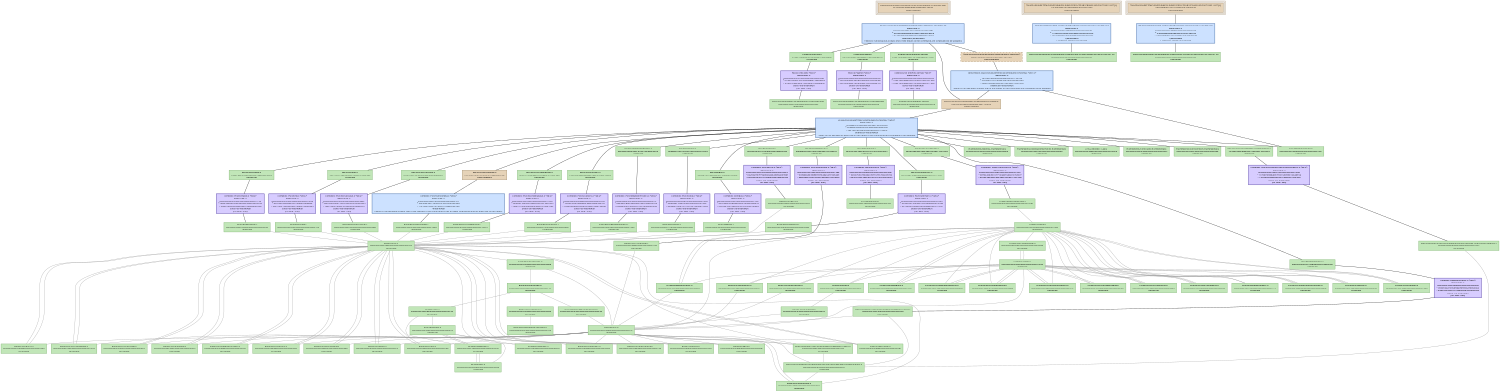 digraph MachAbsoluteTimeClockFrequency {
   size = "10.000000,8.500000";
   concentrate = false;

   node [ shape = box, style = filled, color = "0.3 0.5 0.6", fillcolor = "0.3 0.2 0.9", fontname = "Monaco", fontsize = "9" ];
   n00001 [ label = "Development/MachAbsoluteTimeClockFrequency.mexmac.app\nb1397d0ecbb0fbf04e42f9eed91cba96\nDepsUpdated", color = "0.1 0.5 0.5", fillcolor = "0.1 0.2 0.9", peripheries = 3 ];
   n00002 [ label = "Contents/Info.plist\n91adc1e8a6963c7bf5ddf8412bebdb3f\nUpToDate" ];
   n00003 [ label = "MachAbsoluteTimeClockFrequency.build/Info.plist\n000000004355ff3900000000000002ac\nUpToDate" ];
   n00004 [ label = "Contents/PkgInfo\ne81859986a7dcdfa2e6f78529b2a87fb\nUpToDate" ];
   n00005 [ label = "MachAbsoluteTimeClockFrequency.build/PkgInfo\n000000004355ff390000000000000008\nUpToDate" ];
   n00006 [ label = "English.lproj/InfoPlist.strings\n2cd61ef2dd848307c349226a58271856\nUpToDate" ];
   n00007 [ label = "English.lproj/InfoPlist.strings\n00000000434c45840000000000000228\nUpToDate" ];
   n00008 [ label = "ppc/PsychError.o\nb629b27e3c21e79aba582e0fdace0cf6\nUpToDate" ];
   n00009 [ label = "Base/PsychError.c\n00000000434c4585000000000000563d\nUpToDate" ];
   n00010 [ label = "ppc/PsychRegisterProject.o\ne984b26ffa7899b1b15fe1b5b68c663a\nUpToDate" ];
   n00011 [ label = "Base/PsychRegisterProject.c\n00000000434c458500000000000012e6\nUpToDate" ];
   n00012 [ label = "ppc/PsychHelp.o\n66dd0bf16fa1d77f657ef799a2a1550d\nUpToDate" ];
   n00013 [ label = "Base/PsychHelp.c\n00000000434c811d00000000000005b8\nUpToDate" ];
   n00014 [ label = "ppc/MiniBox.o\n43ccde7e318a90c2397cc85f6b7ef868\nUpToDate" ];
   n00015 [ label = "Base/MiniBox.c\n00000000434c45850000000000000f4f\nUpToDate" ];
   n00016 [ label = "ppc/PsychMemory.o\n8579e3a1efd8e2d5238dd46999174c5f\nUpToDate" ];
   n00017 [ label = "Base/PsychMemory.c\n00000000434ca96200000000000003a4\nUpToDate" ];
   n00018 [ label = "ppc/ProjectTable.o\n4d387a8bff05d08bce807da6b3ee236e\nUpToDate" ];
   n00019 [ label = "Base/ProjectTable.c\n00000000434c4585000000000000023a\nUpToDate" ];
   n00020 [ label = "ppc/PsychInit.o\n43e1f9c475ae369d921edd4724bfe3b3\nUpToDate" ];
   n00021 [ label = "Base/PsychInit.c\n00000000434c45850000000000000759\nUpToDate" ];
   n00022 [ label = "ppc/PsychTimeGlue.o\ne8f3bb6ec7b810b297eada557c93895c\nUpToDate" ];
   n00023 [ label = "Base/PsychTimeGlue.c\n000000004355ef98000000000000157f\nUpToDate" ];
   n00024 [ label = "ppc/PsychStructGlue.o\nf9e270e073e46c5fc0603e3cd2a065cf\nUpToDate" ];
   n00025 [ label = "Base/PsychStructGlue.c\n00000000434c45850000000000002bb8\nUpToDate" ];
   n00026 [ label = "ppc/PsychVersioning.o\nf7a709870f5e7a7ec0c5703aa0c861be\nDepsUpdated", color = "0.1 0.5 0.5", fillcolor = "0.1 0.2 0.9" ];
   n00027 [ label = "Base/PsychVersioning.c\n000000004355ff4600000000000014ee\nUpToDate" ];
   n00028 [ label = "ppc/MODULEVersion.o\nbe7863d6d6458bc4da0768d21c7657b9\nUpToDate" ];
   n00029 [ label = "Screen/MODULEVersion.c\n000000004355fcd7000000000000124e\nUpToDate" ];
   n00030 [ label = "ppc/PsychScriptingGlue.o\n0eb70f13fb26ab99f93d25c915ed75a3\nUpToDate" ];
   n00031 [ label = "Base/PsychScriptingGlue.c\n00000000434c458500000000000105c5\nUpToDate" ];
   n00032 [ label = "ppc/mexversion.o\n8e35759637ba5b7937767457060c9e47\nUpToDate" ];
   n00033 [ label = "src/mexversion.c\n000000004332d94600000000000002d2\nUpToDate" ];
   n00034 [ label = "ppc/PsychAuthors.o\nc90e342d86ca22a6d1dee07b8d74bc8e\nUpToDate" ];
   n00035 [ label = "Base/PsychAuthors.c\n00000000434c81430000000000000d3b\nUpToDate" ];
   n00036 [ label = "ppc/MachAbsoluteTimeClockFrequency.o\n107d87899efea8c8015eb99b150ac299\nUpToDate" ];
   n00037 [ label = "MachAbsoluteTimeClockFrequency/MachAbsoluteTimeClockFrequency.c\n00000000434c458500000000000010cc\nUpToDate" ];
   n00038 [ label = "ppc/RegisterProject.o\n89bc932a36c0310dbfb7ed3a7bb50c85\nUpToDate" ];
   n00039 [ label = "MachAbsoluteTimeClockFrequency/RegisterProject.c\n00000000434c45850000000000000458\nUpToDate" ];
   n00040 [ label = "MacOS/MachAbsoluteTimeClockFrequency.mexmac\nca41b5f4c6b4f2e90f8d0439477330f6\nDepsUpdated", color = "0.1 0.5 0.5", fillcolor = "0.1 0.2 0.9" ];
   n00041 [ label = "Frameworks/OpenGL.framework[C]\n00000000434ac55900000000000000ee\nUpToDate" ];
   n00042 [ label = "Frameworks/ApplicationServices.framework[C]\n00000000434ac53300000000000000ee\nUpToDate" ];
   n00043 [ label = "2.95.2/libstdc++.a[C]\n00000000434abb590000000000075c68\nUpToDate" ];
   n00044 [ label = "Frameworks/CoreAudio.framework[C]\n00000000434ac55b00000000000000cc\nUpToDate" ];
   n00045 [ label = "Frameworks/CoreServices.framework[C]\n00000000434ac53600000000000000ee\nUpToDate" ];
   n00046 [ label = "mac/mexFunction.map\n000000004332d946000000000000012e\nUpToDate" ];
   n00047 [ label = "<MachAbsoluteTimeClockFrequency.build/Script-CF29B1FB080333DC00723921.sh>[A]\n17cace978e1e3540988e67b2b372c9a6\nDepsUpdated", color = "0.1 0.5 0.5", fillcolor = "0.1 0.2 0.9", peripheries = 3 ];
   n00048 [ label = "MachAbsoluteTimeClockFrequency.build/Script-CF29B1FB080333DC00723921.sh\n000000004355ff3900000000000000ec\nUpToDate" ];
   n00049 [ label = "<MachAbsoluteTimeClockFrequency.build/Script-CF29B1FC080333DC00723921.sh>[A]\n34cd38debc1831e1cfb5634c2c4dc67d\nDepsUpdated", color = "0.1 0.5 0.5", fillcolor = "0.1 0.2 0.9", peripheries = 3 ];
   n00050 [ label = "MachAbsoluteTimeClockFrequency.build/Script-CF29B1FC080333DC00723921.sh\n000000004355ff39000000000000003e\nUpToDate" ];
   n00051 [ label = "<MacOS/MachAbsoluteTimeClockFrequency.mexmac>\nb06815e5e9959033728c46551cd51b9f\nDepsUpdated", color = "0.1 0.5 0.5", fillcolor = "0.1 0.2 0.9", style = "filled,dashed" ];
   n00052 [ label = "Base/Psych.h\n00000000435548b60000000000000410\nUpToDate" ];
   n00053 [ label = "Base/Psych.h\n00000000435548b60000000000000410\nUpToDate" ];
   n00054 [ label = "Screen/Screen.h\n000000004355f28e00000000000012e0\nUpToDate" ];
   n00055 [ label = "MachAbsoluteTimeClockFrequency/MachAbsoluteTimeClockFrequency.h\n00000000434c4585000000000000029c\nUpToDate" ];
   n00056 [ label = "Base/PsychConstants.h\n00000000435548d4000000000000080d\nUpToDate" ];
   n00057 [ label = "Base/MiniBox.h\n00000000435548d400000000000004d6\nUpToDate" ];
   n00058 [ label = "Base/ProjectTable.h\n00000000435548d400000000000002f6\nUpToDate" ];
   n00059 [ label = "Base/PsychError.h\n00000000435548d40000000000001fe7\nUpToDate" ];
   n00060 [ label = "Base/PsychScriptingGlue.h\n00000000435548f30000000000001a37\nUpToDate" ];
   n00061 [ label = "Base/PsychStructGlue.h\n000000004355496c0000000000000bcc\nUpToDate" ];
   n00062 [ label = "Base/PsychCellGlue.h\n00000000434c458500000000000005c5\nUpToDate" ];
   n00063 [ label = "Base/PsychRegisterProject.h\n00000000435548d400000000000003f1\nUpToDate" ];
   n00064 [ label = "Base/PsychAuthors.h\n00000000435548d400000000000005e9\nUpToDate" ];
   n00065 [ label = "Base/PsychVersioning.h\n00000000435548f300000000000004dd\nUpToDate" ];
   n00066 [ label = "Base/PsychHelp.h\n00000000434c45850000000000000357\nUpToDate" ];
   n00067 [ label = "Base/PsychInit.h\n00000000435548f300000000000002db\nUpToDate" ];
   n00068 [ label = "Base/PsychMemory.h\n00000000435548d40000000000000473\nUpToDate" ];
   n00069 [ label = "Base/PsychTimeGlue.h\n000000004355ef010000000000000483\nUpToDate" ];
   n00070 [ label = "Base/PsychInstrument.h\n00000000435548d400000000000001a8\nUpToDate" ];
   n00071 [ label = "MachAbsoluteTimeClockFrequency/RegisterProject.h\n00000000434c458500000000000001e4\nUpToDate" ];
   n00072 [ label = "Base/TimeLists.h\n00000000435548f300000000000002a9\nUpToDate" ];
   n00073 [ label = "Screen/PsychRects.h\n00000000434c458500000000000005d5\nUpToDate" ];
   n00074 [ label = "Screen/ScreenTypes.h\n00000000434c458500000000000013b6\nUpToDate" ];
   n00075 [ label = "Screen/PsychVideoGlue.h\n00000000434c458500000000000005d4\nUpToDate" ];
   n00076 [ label = "Screen/PsychScreenGlue.h\n00000000434c45850000000000000d6d\nUpToDate" ];
   n00077 [ label = "Screen/PsychWindowTextGlue.h\n00000000434c458500000000000008ee\nUpToDate" ];
   n00078 [ label = "Screen/WindowBank.h\n000000004355e68c0000000000001b31\nUpToDate" ];
   n00079 [ label = "Screen/PsychWindowGlue.h\n000000004355e21f0000000000000a66\nUpToDate" ];
   n00080 [ label = "Screen/PsychTextureSupport.h\n000000004355a03b0000000000000370\nUpToDate" ];
   n00081 [ label = "Screen/PsychAlphaBlending.h\n00000000434c458500000000000004fb\nUpToDate" ];
   n00082 [ label = "Screen/ScreenArguments.h\n00000000434c45850000000000000ca3\nUpToDate" ];
   n00083 [ label = "Screen/RegisterProject.h\n00000000434c45850000000000000284\nUpToDate" ];
   n00084 [ label = "Screen/WindowHelpers.h\n00000000434c45850000000000000773\nUpToDate" ];
   n00085 [ label = "Fonts/PsychFontGlue.h\n00000000434c45850000000000000e47\nUpToDate" ];
   n00086 [ label = "Fonts/ScreenFontGlue.h\n00000000434c45850000000000000260\nUpToDate" ];
   n00087 [ label = "Fonts/FontInfo.h\n00000000434c45850000000000000ef4\nUpToDate" ];
   n00088 [ label = "Screen/ScreenPreferenceState.h\n000000004355d9f300000000000006ba\nUpToDate" ];
   n00089 [ label = "Base/PsychIncludes.h\n00000000435548d4000000000000074c\nUpToDate" ];
   n00090 [ label = "Base/PsychPlatform.h\n00000000435548d40000000000000589\nUpToDate" ];
   n00091 [ label = "include/mex.h\n000000004332d9460000000000003742\nUpToDate" ];
   n00092 [ label = "OS9ToolboxFragments/Events.h\n00000000434c45850000000000000236\nUpToDate" ];
   n00093 [ label = "Base/PsychPlatformConstants.h\n000000004355492f000000000000070e\nUpToDate" ];
   n00094 [ label = "include/matrix.h\n000000004332d9460000000000009ff2\nUpToDate" ];
   n00095 [ label = "include/mwdebug.h\n000000004332d9460000000000002b3c\nUpToDate" ];
   n00096 [ label = "include/tmwtypes.h\n000000004332d946000000000000458d\nUpToDate" ];
   n00097 [ label = "include/mat.h\n000000004332d94600000000000023ab\nUpToDate" ];
   n00098 [ label = "Screen/Screen.h\n000000004355f28e00000000000012e0\nUpToDate" ];
   n00099 [ label = "Fonts/PsychFontGlue.h\n00000000434c45850000000000000e47\nUpToDate" ];

   node [ shape = box, style = "filled,bold", color = "0.7 0.5 0.7", fillcolor = "0.7 0.2 1.0", fontname = "Monaco", fontsize = "9" ];
   c00001 [ label = "PBXCp Info.plist <wt:0>\nwaitCount: 0\n000000004355ff3900000000000002ac\n^ 91adc1e8e5c3c342f5ddf8412bebd993\n= 91adc1e8a6963c7bf5ddf8412bebdb3f\nDoesNotNeedToRun\n(no 'why' info)" ];
   c00002 [ label = "PBXCp PkgInfo <wt:0>\nwaitCount: 0\n00000000000000000000000000000000\n^ e81859986a7dcdfa2e6f78529b2a87fb\n= e81859986a7dcdfa2e6f78529b2a87fb\nDoesNotNeedToRun\n(no 'why' info)" ];
   c00003 [ label = "CpResource InfoPlist.strings <wt:4>\nwaitCount: 0\n00000000000000000000000000000000\n^ 2cd61ef2dd848307c349226a58271856\n= 2cd61ef2dd848307c349226a58271856\nDoesNotNeedToRun\n(no 'why' info)" ];
   c00004 [ label = "CompileC PsychError.o <wt:6>\nwaitCount: 0\n000000004355492f0000000000004529\n^ b629b27e7f74aeb5ba582e0fdace49df\n= b629b27e3c21e79aba582e0fdace0cf6\nDoesNotNeedToRun\n(no 'why' info)" ];
   c00005 [ label = "CompileC PsychRegisterProject.o <wt:6>\nwaitCount: 0\n000000004355492f00000000000001f2\n^ e984b26fb92dd09eb15fe1b5b68c67c8\n= e984b26ffa7899b1b15fe1b5b68c663a\nDoesNotNeedToRun\n(no 'why' info)" ];
   c00006 [ label = "CompileC PsychHelp.o <wt:6>\nwaitCount: 0\n0000000043558db700000000000016ac\n^ 66dd0bf12cf45ac8657ef799a2a143a1\n= 66dd0bf16fa1d77f657ef799a2a1550d\nDoesNotNeedToRun\n(no 'why' info)" ];
   c00007 [ label = "CompileC MiniBox.o <wt:6>\nwaitCount: 0\n000000004355492f0000000000001c5b\n^ 43ccde7e72dfd9ed397cc85f6b7ee433\n= 43ccde7e318a90c2397cc85f6b7ef868\nDoesNotNeedToRun\n(no 'why' info)" ];
   c00008 [ label = "CompileC PsychMemory.o <wt:6>\nwaitCount: 0\n000000004355a5c800000000000010b0\n^ 8579e3a1ac8d471d238dd46999175cef\n= 8579e3a1efd8e2d5238dd46999174c5f\nDoesNotNeedToRun\n(no 'why' info)" ];
   c00009 [ label = "CompileC ProjectTable.o <wt:6>\nwaitCount: 0\n000000004355492f000000000000112e\n^ 4d387a8bbc5099a4ce807da6b3ee3240\n= 4d387a8bff05d08bce807da6b3ee236e\nDoesNotNeedToRun\n(no 'why' info)" ];
   c00010 [ label = "CompileC PsychInit.o <wt:6>\nwaitCount: 0\n000000004355492f000000000000144d\n^ 43e1f9c436fb7fb2921edd4724bff7fe\n= 43e1f9c475ae369d921edd4724bfe3b3\nDoesNotNeedToRun\n(no 'why' info)" ];
   c00011 [ label = "CompileC PsychTimeGlue.o <wt:6>\nwaitCount: 0\n000000004355ee4200000000000013d8\n^ e8f3bb6e84edfef097eada557c939a84\n= e8f3bb6ec7b810b297eada557c93895c\nDoesNotNeedToRun\n(no 'why' info)" ];
   c00012 [ label = "CompileC PsychStructGlue.o <wt:6>\nwaitCount: 0\n000000004355492f00000000000038ac\n^ f9e270e030b12570c0603e3cd2a05d63\n= f9e270e073e46c5fc0603e3cd2a065cf\nDoesNotNeedToRun\n(no 'why' info)" ];
   c00013 [ label = "CompileC PsychVersioning.o <wt:6>\nwaitCount: 0\n00000000434cf3ec00000000000007fa\n^ f7a709874c128992c0c5703aa0c86644\n= f7a709870f5e7a7ec0c5703aa0c861be\nNeedsToRun\nNeeds to run because at least one of the outputs of the command is has an older timestamp than at least one of the inputs.", color = "0.6 0.5 0.7", fillcolor = "0.6 0.2 1.0" ];
   c00014 [ label = "CompileC MODULEVersion.o <wt:6>\nwaitCount: 0\n000000004355fcd7000000000000124e\n^ be7863d695107713da0768d21c7645f7\n= be7863d6d6458bc4da0768d21c7657b9\nDoesNotNeedToRun\n(no 'why' info)" ];
   c00015 [ label = "CompileC PsychScriptingGlue.o <wt:6>\nwaitCount: 0\n000000004355492f00000000000116d1\n^ 0eb70f13b873e2b6f93d25c915ec6372\n= 0eb70f13fb26ab99f93d25c915ed75a3\nDoesNotNeedToRun\n(no 'why' info)" ];
   c00016 [ label = "CompileC mexversion.o <wt:6>\nwaitCount: 0\n000000004332d94600000000000002d2\n^ 8e3575967488823f37767457060c9c95\n= 8e35759637ba5b7937767457060c9e47\nDoesNotNeedToRun\n(no 'why' info)" ];
   c00017 [ label = "CompileC PsychAuthors.o <wt:6>\nwaitCount: 0\n0000000043558de90000000000001e2f\n^ c90e342dc59faf4fd1dee07b8d74a2a1\n= c90e342d86ca22a6d1dee07b8d74bc8e\nDoesNotNeedToRun\n(no 'why' info)" ];
   c00018 [ label = "CompileC MachAbsoluteTimeClockFrequency.o <wt:6>\nwaitCount: 0\n000000004355ef0100000000000016d3\n^ 107d8789ddab47c9015eb99b150ad44a\n= 107d87899efea8c8015eb99b150ac299\nDoesNotNeedToRun\n(no 'why' info)" ];
   c00019 [ label = "CompileC RegisterProject.o <wt:6>\nwaitCount: 0\n000000004355eedb00000000000004e0\n^ 89bc932a7595dfd6bfb7ed3a7bb50865\n= 89bc932a36c0310dbfb7ed3a7bb50c85\nDoesNotNeedToRun\n(no 'why' info)" ];
   c00020 [ label = "Ld MachAbsoluteTimeClockFrequency.mexmac <wt:6>\nwaitCount: 0\n799f4ea472569999c4229d31497b55ad\n^ b3defb50b4e26b70cbaf99080e08655b\n= ca41b5f4c6b4f2e90f8d0439477330f6\nIndirectlyNeedsToRun\nNeeds to run because at least one of the inputs to the command are scheduled to be updated.", color = "0.6 0.5 0.7", fillcolor = "0.6 0.2 1.0" ];
   c00021 [ label = "PhaseScriptExecution Script-CF29B1FB080333DC00723921.sh <wt:10>\nwaitCount: 0\n000000004355ff3900000000000000ec\n^ 17cace97cd4bca79988e67b2b372c94a\n= 17cace978e1e3540988e67b2b372c9a6\nNeedsToRun\n1 output is always out-of-date", color = "0.6 0.5 0.7", fillcolor = "0.6 0.2 1.0" ];
   c00022 [ label = "PhaseScriptExecution Script-CF29B1FC080333DC00723921.sh <wt:12>\nwaitCount: 0\n000000004355ff39000000000000003e\n^ 34cd38deff4dced8cfb5634c2c4dc643\n= 34cd38debc1831e1cfb5634c2c4dc67d\nNeedsToRun\n1 output is always out-of-date", color = "0.6 0.5 0.7", fillcolor = "0.6 0.2 1.0" ];
   c00023 [ label = "EditSymbols MachAbsoluteTimeClockFrequency.mexmac <wt:13>\nwaitCount: 0\nca41b5f485862baf0f8d0439477331d8\n^ 7a29a0116c13bb9c7d01426c5ba62a47\n= b06815e5e9959033728c46551cd51b9f\nIndirectlyNeedsToRun\nNeeds to run because at least one of the inputs to the command are scheduled to be updated.", color = "0.6 0.5 0.7", fillcolor = "0.6 0.2 1.0" ];
   c00024 [ label = "Touch MachAbsoluteTimeClockFrequency.mexmac.app <wt:14>\nwaitCount: 0\n2f4a26933e4e105c65fae015b3406ffb\n^ 9e735b9df5feebac2bb819fb6a5cd56d\n= b1397d0ecbb0fbf04e42f9eed91cba96\nIndirectlyNeedsToRun\nNeeds to run because at least one of the inputs to the command are scheduled to be updated.", color = "0.6 0.5 0.7", fillcolor = "0.6 0.2 1.0" ];

   edge [ style = solid, color = black, arrowhead = none, arrowtail = normal ];
   n00001 -> { c00024 };
   n00002 -> { c00001 };
   n00004 -> { c00002 };
   n00006 -> { c00003 };
   n00008 -> { c00004 };
   n00010 -> { c00005 };
   n00012 -> { c00006 };
   n00014 -> { c00007 };
   n00016 -> { c00008 };
   n00018 -> { c00009 };
   n00020 -> { c00010 };
   n00022 -> { c00011 };
   n00024 -> { c00012 };
   n00026 -> { c00013 };
   n00028 -> { c00014 };
   n00030 -> { c00015 };
   n00032 -> { c00016 };
   n00034 -> { c00017 };
   n00036 -> { c00018 };
   n00038 -> { c00019 };
   n00040 -> { c00020 };
   n00047 -> { c00021 };
   n00049 -> { c00022 };
   n00051 -> { c00023 };
   c00001 -> { n00003 };
   c00002 -> { n00005 n00005 };
   c00003 -> { n00007 n00007 };
   c00004 -> { n00009 };
   c00005 -> { n00011 };
   c00006 -> { n00013 };
   c00007 -> { n00015 };
   c00008 -> { n00017 };
   c00009 -> { n00019 };
   c00010 -> { n00021 };
   c00011 -> { n00023 };
   c00012 -> { n00025 };
   c00013 -> { n00027 };
   c00014 -> { n00029 };
   c00015 -> { n00031 };
   c00016 -> { n00033 };
   c00017 -> { n00035 };
   c00018 -> { n00037 };
   c00019 -> { n00039 };
   c00020 -> { n00008 n00010 n00012 n00014 n00016 n00018 n00020 n00022 n00024 n00026 n00028 n00030 n00032 n00034 n00036 n00038 n00041 n00042 n00043 n00044 n00045 n00046 };
   c00021 -> { n00048 };
   c00022 -> { n00050 };
   c00023 -> { n00040 n00046 };
   c00024 -> { n00002 n00004 n00006 n00040 n00051 };

   edge [ style = solid, color = gray60, arrowhead = none, arrowtail = normal ];
   n00009 -> { n00052 };
   n00011 -> { n00052 };
   n00013 -> { n00052 };
   n00015 -> { n00052 };
   n00017 -> { n00052 };
   n00019 -> { n00052 };
   n00021 -> { n00052 };
   n00023 -> { n00053 };
   n00025 -> { n00052 };
   n00027 -> { n00052 };
   n00029 -> { n00054 };
   n00031 -> { n00052 };
   n00035 -> { n00052 };
   n00037 -> { n00055 };
   n00039 -> { n00053 n00055 };
   n00052 -> { n00056 n00057 n00058 n00059 n00060 n00061 n00062 n00063 n00064 n00065 n00066 n00067 n00068 n00069 n00070 n00071 n00072 };
   n00053 -> { n00056 n00057 n00058 n00059 n00060 n00061 n00062 n00063 n00064 n00065 n00066 n00067 n00068 n00069 n00070 n00071 n00072 };
   n00054 -> { n00053 n00073 n00074 n00075 n00076 n00077 n00078 n00079 n00080 n00081 n00082 n00083 n00084 n00085 n00086 n00087 n00088 };
   n00055 -> { n00053 n00069 };
   n00056 -> { n00089 };
   n00057 -> { n00052 };
   n00058 -> { n00052 };
   n00059 -> { n00052 };
   n00060 -> { n00052 };
   n00061 -> { n00052 };
   n00062 -> { n00052 };
   n00063 -> { n00052 };
   n00064 -> { n00052 };
   n00065 -> { n00052 };
   n00066 -> { n00052 };
   n00067 -> { n00052 };
   n00069 -> { n00053 };
   n00070 -> { n00052 };
   n00071 -> { n00053 n00055 };
   n00073 -> { n00054 };
   n00074 -> { n00054 };
   n00075 -> { n00098 };
   n00076 -> { n00098 };
   n00077 -> { n00098 };
   n00078 -> { n00054 };
   n00079 -> { n00098 };
   n00080 -> { n00098 };
   n00081 -> { n00098 };
   n00082 -> { n00054 };
   n00083 -> { n00053 n00054 };
   n00085 -> { n00053 };
   n00086 -> { n00053 };
   n00087 -> { n00099 };
   n00088 -> { n00054 };
   n00089 -> { n00090 n00091 n00091 n00092 n00091 };
   n00090 -> { n00093 };
   n00091 -> { n00094 n00094 n00095 };
   n00092 -> { n00053 };
   n00094 -> { n00096 n00095 };
   n00095 -> { n00094 n00097 };
   n00097 -> { n00094 n00095 };
   n00098 -> { n00053 n00073 n00074 n00075 n00076 n00077 n00078 n00079 n00080 n00081 n00082 n00083 n00084 n00085 n00086 n00087 n00088 };
   n00099 -> { n00053 };
}
